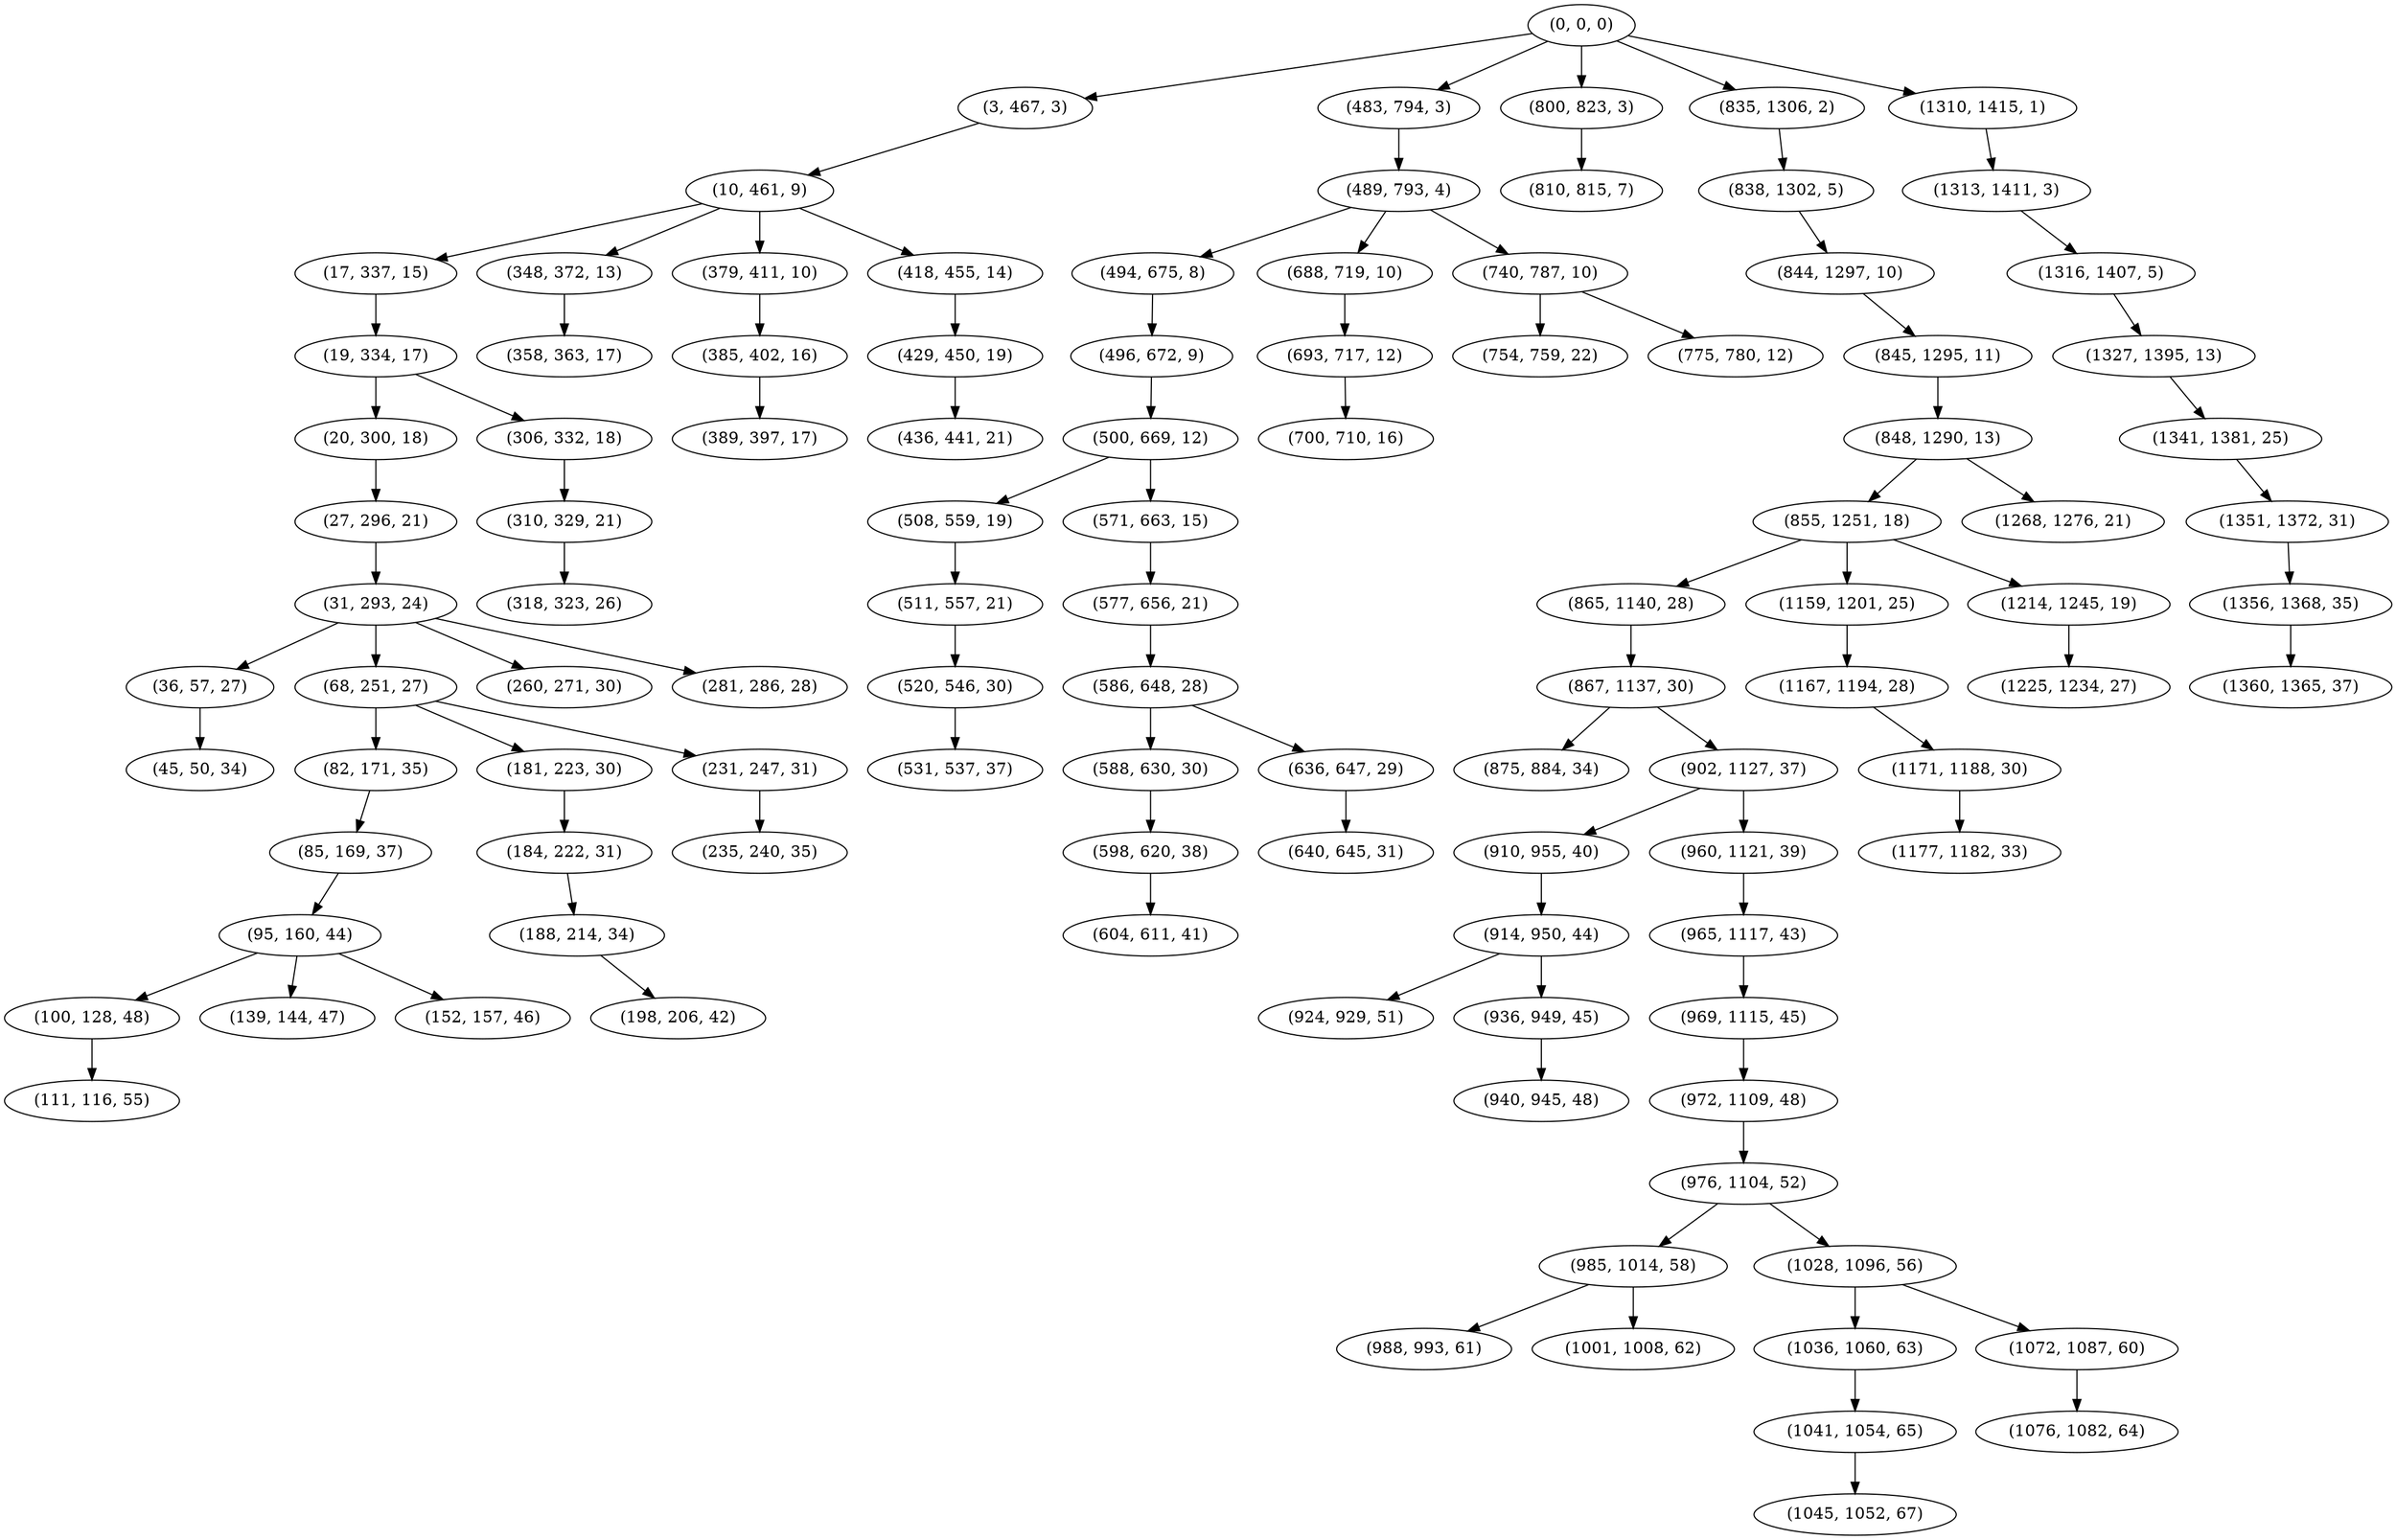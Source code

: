 digraph tree {
    "(0, 0, 0)";
    "(3, 467, 3)";
    "(10, 461, 9)";
    "(17, 337, 15)";
    "(19, 334, 17)";
    "(20, 300, 18)";
    "(27, 296, 21)";
    "(31, 293, 24)";
    "(36, 57, 27)";
    "(45, 50, 34)";
    "(68, 251, 27)";
    "(82, 171, 35)";
    "(85, 169, 37)";
    "(95, 160, 44)";
    "(100, 128, 48)";
    "(111, 116, 55)";
    "(139, 144, 47)";
    "(152, 157, 46)";
    "(181, 223, 30)";
    "(184, 222, 31)";
    "(188, 214, 34)";
    "(198, 206, 42)";
    "(231, 247, 31)";
    "(235, 240, 35)";
    "(260, 271, 30)";
    "(281, 286, 28)";
    "(306, 332, 18)";
    "(310, 329, 21)";
    "(318, 323, 26)";
    "(348, 372, 13)";
    "(358, 363, 17)";
    "(379, 411, 10)";
    "(385, 402, 16)";
    "(389, 397, 17)";
    "(418, 455, 14)";
    "(429, 450, 19)";
    "(436, 441, 21)";
    "(483, 794, 3)";
    "(489, 793, 4)";
    "(494, 675, 8)";
    "(496, 672, 9)";
    "(500, 669, 12)";
    "(508, 559, 19)";
    "(511, 557, 21)";
    "(520, 546, 30)";
    "(531, 537, 37)";
    "(571, 663, 15)";
    "(577, 656, 21)";
    "(586, 648, 28)";
    "(588, 630, 30)";
    "(598, 620, 38)";
    "(604, 611, 41)";
    "(636, 647, 29)";
    "(640, 645, 31)";
    "(688, 719, 10)";
    "(693, 717, 12)";
    "(700, 710, 16)";
    "(740, 787, 10)";
    "(754, 759, 22)";
    "(775, 780, 12)";
    "(800, 823, 3)";
    "(810, 815, 7)";
    "(835, 1306, 2)";
    "(838, 1302, 5)";
    "(844, 1297, 10)";
    "(845, 1295, 11)";
    "(848, 1290, 13)";
    "(855, 1251, 18)";
    "(865, 1140, 28)";
    "(867, 1137, 30)";
    "(875, 884, 34)";
    "(902, 1127, 37)";
    "(910, 955, 40)";
    "(914, 950, 44)";
    "(924, 929, 51)";
    "(936, 949, 45)";
    "(940, 945, 48)";
    "(960, 1121, 39)";
    "(965, 1117, 43)";
    "(969, 1115, 45)";
    "(972, 1109, 48)";
    "(976, 1104, 52)";
    "(985, 1014, 58)";
    "(988, 993, 61)";
    "(1001, 1008, 62)";
    "(1028, 1096, 56)";
    "(1036, 1060, 63)";
    "(1041, 1054, 65)";
    "(1045, 1052, 67)";
    "(1072, 1087, 60)";
    "(1076, 1082, 64)";
    "(1159, 1201, 25)";
    "(1167, 1194, 28)";
    "(1171, 1188, 30)";
    "(1177, 1182, 33)";
    "(1214, 1245, 19)";
    "(1225, 1234, 27)";
    "(1268, 1276, 21)";
    "(1310, 1415, 1)";
    "(1313, 1411, 3)";
    "(1316, 1407, 5)";
    "(1327, 1395, 13)";
    "(1341, 1381, 25)";
    "(1351, 1372, 31)";
    "(1356, 1368, 35)";
    "(1360, 1365, 37)";
    "(0, 0, 0)" -> "(3, 467, 3)";
    "(0, 0, 0)" -> "(483, 794, 3)";
    "(0, 0, 0)" -> "(800, 823, 3)";
    "(0, 0, 0)" -> "(835, 1306, 2)";
    "(0, 0, 0)" -> "(1310, 1415, 1)";
    "(3, 467, 3)" -> "(10, 461, 9)";
    "(10, 461, 9)" -> "(17, 337, 15)";
    "(10, 461, 9)" -> "(348, 372, 13)";
    "(10, 461, 9)" -> "(379, 411, 10)";
    "(10, 461, 9)" -> "(418, 455, 14)";
    "(17, 337, 15)" -> "(19, 334, 17)";
    "(19, 334, 17)" -> "(20, 300, 18)";
    "(19, 334, 17)" -> "(306, 332, 18)";
    "(20, 300, 18)" -> "(27, 296, 21)";
    "(27, 296, 21)" -> "(31, 293, 24)";
    "(31, 293, 24)" -> "(36, 57, 27)";
    "(31, 293, 24)" -> "(68, 251, 27)";
    "(31, 293, 24)" -> "(260, 271, 30)";
    "(31, 293, 24)" -> "(281, 286, 28)";
    "(36, 57, 27)" -> "(45, 50, 34)";
    "(68, 251, 27)" -> "(82, 171, 35)";
    "(68, 251, 27)" -> "(181, 223, 30)";
    "(68, 251, 27)" -> "(231, 247, 31)";
    "(82, 171, 35)" -> "(85, 169, 37)";
    "(85, 169, 37)" -> "(95, 160, 44)";
    "(95, 160, 44)" -> "(100, 128, 48)";
    "(95, 160, 44)" -> "(139, 144, 47)";
    "(95, 160, 44)" -> "(152, 157, 46)";
    "(100, 128, 48)" -> "(111, 116, 55)";
    "(181, 223, 30)" -> "(184, 222, 31)";
    "(184, 222, 31)" -> "(188, 214, 34)";
    "(188, 214, 34)" -> "(198, 206, 42)";
    "(231, 247, 31)" -> "(235, 240, 35)";
    "(306, 332, 18)" -> "(310, 329, 21)";
    "(310, 329, 21)" -> "(318, 323, 26)";
    "(348, 372, 13)" -> "(358, 363, 17)";
    "(379, 411, 10)" -> "(385, 402, 16)";
    "(385, 402, 16)" -> "(389, 397, 17)";
    "(418, 455, 14)" -> "(429, 450, 19)";
    "(429, 450, 19)" -> "(436, 441, 21)";
    "(483, 794, 3)" -> "(489, 793, 4)";
    "(489, 793, 4)" -> "(494, 675, 8)";
    "(489, 793, 4)" -> "(688, 719, 10)";
    "(489, 793, 4)" -> "(740, 787, 10)";
    "(494, 675, 8)" -> "(496, 672, 9)";
    "(496, 672, 9)" -> "(500, 669, 12)";
    "(500, 669, 12)" -> "(508, 559, 19)";
    "(500, 669, 12)" -> "(571, 663, 15)";
    "(508, 559, 19)" -> "(511, 557, 21)";
    "(511, 557, 21)" -> "(520, 546, 30)";
    "(520, 546, 30)" -> "(531, 537, 37)";
    "(571, 663, 15)" -> "(577, 656, 21)";
    "(577, 656, 21)" -> "(586, 648, 28)";
    "(586, 648, 28)" -> "(588, 630, 30)";
    "(586, 648, 28)" -> "(636, 647, 29)";
    "(588, 630, 30)" -> "(598, 620, 38)";
    "(598, 620, 38)" -> "(604, 611, 41)";
    "(636, 647, 29)" -> "(640, 645, 31)";
    "(688, 719, 10)" -> "(693, 717, 12)";
    "(693, 717, 12)" -> "(700, 710, 16)";
    "(740, 787, 10)" -> "(754, 759, 22)";
    "(740, 787, 10)" -> "(775, 780, 12)";
    "(800, 823, 3)" -> "(810, 815, 7)";
    "(835, 1306, 2)" -> "(838, 1302, 5)";
    "(838, 1302, 5)" -> "(844, 1297, 10)";
    "(844, 1297, 10)" -> "(845, 1295, 11)";
    "(845, 1295, 11)" -> "(848, 1290, 13)";
    "(848, 1290, 13)" -> "(855, 1251, 18)";
    "(848, 1290, 13)" -> "(1268, 1276, 21)";
    "(855, 1251, 18)" -> "(865, 1140, 28)";
    "(855, 1251, 18)" -> "(1159, 1201, 25)";
    "(855, 1251, 18)" -> "(1214, 1245, 19)";
    "(865, 1140, 28)" -> "(867, 1137, 30)";
    "(867, 1137, 30)" -> "(875, 884, 34)";
    "(867, 1137, 30)" -> "(902, 1127, 37)";
    "(902, 1127, 37)" -> "(910, 955, 40)";
    "(902, 1127, 37)" -> "(960, 1121, 39)";
    "(910, 955, 40)" -> "(914, 950, 44)";
    "(914, 950, 44)" -> "(924, 929, 51)";
    "(914, 950, 44)" -> "(936, 949, 45)";
    "(936, 949, 45)" -> "(940, 945, 48)";
    "(960, 1121, 39)" -> "(965, 1117, 43)";
    "(965, 1117, 43)" -> "(969, 1115, 45)";
    "(969, 1115, 45)" -> "(972, 1109, 48)";
    "(972, 1109, 48)" -> "(976, 1104, 52)";
    "(976, 1104, 52)" -> "(985, 1014, 58)";
    "(976, 1104, 52)" -> "(1028, 1096, 56)";
    "(985, 1014, 58)" -> "(988, 993, 61)";
    "(985, 1014, 58)" -> "(1001, 1008, 62)";
    "(1028, 1096, 56)" -> "(1036, 1060, 63)";
    "(1028, 1096, 56)" -> "(1072, 1087, 60)";
    "(1036, 1060, 63)" -> "(1041, 1054, 65)";
    "(1041, 1054, 65)" -> "(1045, 1052, 67)";
    "(1072, 1087, 60)" -> "(1076, 1082, 64)";
    "(1159, 1201, 25)" -> "(1167, 1194, 28)";
    "(1167, 1194, 28)" -> "(1171, 1188, 30)";
    "(1171, 1188, 30)" -> "(1177, 1182, 33)";
    "(1214, 1245, 19)" -> "(1225, 1234, 27)";
    "(1310, 1415, 1)" -> "(1313, 1411, 3)";
    "(1313, 1411, 3)" -> "(1316, 1407, 5)";
    "(1316, 1407, 5)" -> "(1327, 1395, 13)";
    "(1327, 1395, 13)" -> "(1341, 1381, 25)";
    "(1341, 1381, 25)" -> "(1351, 1372, 31)";
    "(1351, 1372, 31)" -> "(1356, 1368, 35)";
    "(1356, 1368, 35)" -> "(1360, 1365, 37)";
}
